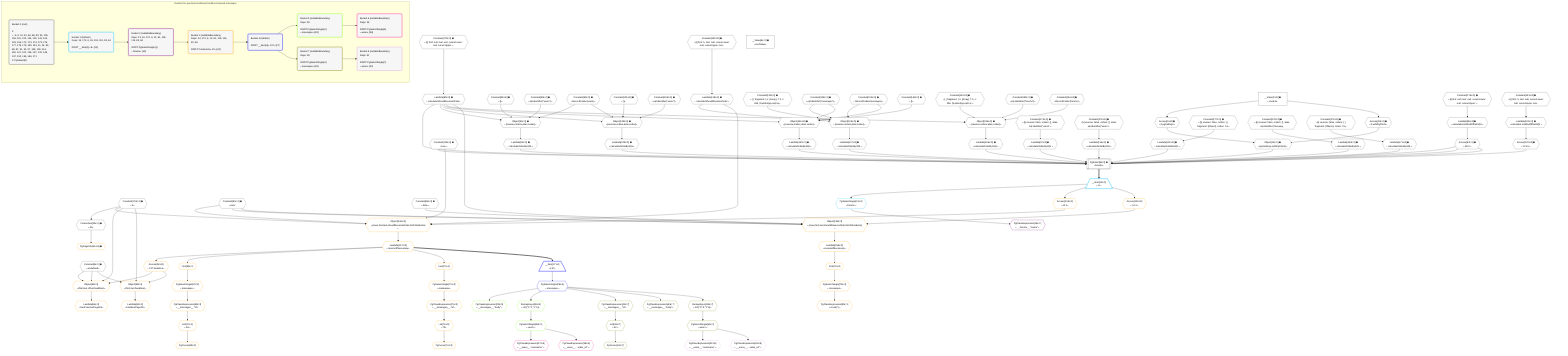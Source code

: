 %%{init: {'themeVariables': { 'fontSize': '12px'}}}%%
graph TD
    classDef path fill:#eee,stroke:#000,color:#000
    classDef plan fill:#fff,stroke-width:1px,color:#000
    classDef itemplan fill:#fff,stroke-width:2px,color:#000
    classDef unbatchedplan fill:#dff,stroke-width:1px,color:#000
    classDef sideeffectplan fill:#fcc,stroke-width:2px,color:#000
    classDef bucket fill:#f6f6f6,color:#000,stroke-width:2px,text-align:left


    %% plan dependencies
    PgSelect8[["PgSelect[8∈0] ➊<br />ᐸforumsᐳ"]]:::plan
    Object11{{"Object[11∈0] ➊<br />ᐸ{pgSettings,withPgClient}ᐳ"}}:::plan
    Constant119{{"Constant[119∈0] ➊<br />ᐸtrueᐳ"}}:::plan
    Access87{{"Access[87∈0] ➊<br />ᐸ86.0ᐳ"}}:::plan
    Lambda92{{"Lambda[92∈0] ➊<br />ᐸcalculateOrderBySQLᐳ"}}:::plan
    Lambda97{{"Lambda[97∈0] ➊<br />ᐸcalculateOrderBySQLᐳ"}}:::plan
    Lambda109{{"Lambda[109∈0] ➊<br />ᐸcalculateOrderBySQLᐳ"}}:::plan
    Lambda114{{"Lambda[114∈0] ➊<br />ᐸcalculateOrderBySQLᐳ"}}:::plan
    Access122{{"Access[122∈0] ➊<br />ᐸ121.0ᐳ"}}:::plan
    Lambda127{{"Lambda[127∈0] ➊<br />ᐸcalculateOrderBySQLᐳ"}}:::plan
    Lambda132{{"Lambda[132∈0] ➊<br />ᐸcalculateOrderBySQLᐳ"}}:::plan
    Lambda147{{"Lambda[147∈0] ➊<br />ᐸcalculateOrderBySQLᐳ"}}:::plan
    Lambda152{{"Lambda[152∈0] ➊<br />ᐸcalculateOrderBySQLᐳ"}}:::plan
    Lambda83{{"Lambda[83∈0] ➊<br />ᐸcalculateShouldReverseOrderᐳ"}}:::plan
    Lambda166{{"Lambda[166∈0] ➊<br />ᐸcalculateOrderBySQLᐳ"}}:::plan
    Lambda171{{"Lambda[171∈0] ➊<br />ᐸcalculateOrderBySQLᐳ"}}:::plan
    Object11 & Constant119 & Access87 & Lambda92 & Lambda97 & Lambda109 & Lambda114 & Access122 & Lambda127 & Lambda132 & Access87 & Lambda147 & Lambda152 & Lambda83 & Access87 & Lambda166 & Lambda171 --> PgSelect8
    Object91{{"Object[91∈0] ➊<br />ᐸ{reverse,orders,alias,codec}ᐳ"}}:::plan
    Constant88{{"Constant[88∈0] ➊<br />ᐸ[]ᐳ"}}:::plan
    Constant89{{"Constant[89∈0] ➊<br />ᐸsql.identifier(”users”)ᐳ"}}:::plan
    Constant90{{"Constant[90∈0] ➊<br />ᐸRecordCodec(users)ᐳ"}}:::plan
    Lambda83 & Constant88 & Constant89 & Constant90 --> Object91
    Object108{{"Object[108∈0] ➊<br />ᐸ{reverse,orders,alias,codec}ᐳ"}}:::plan
    Constant105{{"Constant[105∈0] ➊<br />ᐸ[]ᐳ"}}:::plan
    Constant106{{"Constant[106∈0] ➊<br />ᐸsql.identifier(”users”)ᐳ"}}:::plan
    Lambda83 & Constant105 & Constant106 & Constant90 --> Object108
    Object126{{"Object[126∈0] ➊<br />ᐸ{reverse,orders,alias,codec}ᐳ"}}:::plan
    Lambda118{{"Lambda[118∈0] ➊<br />ᐸcalculateShouldReverseOrderᐳ"}}:::plan
    Constant123{{"Constant[123∈0] ➊<br />ᐸ[ { fragment: { n: [Array], f: 0, c: 266, [Symbol(pg-sql2-tyᐳ"}}:::plan
    Constant124{{"Constant[124∈0] ➊<br />ᐸsql.identifier(”messages”)ᐳ"}}:::plan
    Constant125{{"Constant[125∈0] ➊<br />ᐸRecordCodec(messages)ᐳ"}}:::plan
    Lambda118 & Constant123 & Constant124 & Constant125 --> Object126
    Object146{{"Object[146∈0] ➊<br />ᐸ{reverse,orders,alias,codec}ᐳ"}}:::plan
    Constant143{{"Constant[143∈0] ➊<br />ᐸ[]ᐳ"}}:::plan
    Lambda83 & Constant143 & Constant124 & Constant125 --> Object146
    Object165{{"Object[165∈0] ➊<br />ᐸ{reverse,orders,alias,codec}ᐳ"}}:::plan
    Constant162{{"Constant[162∈0] ➊<br />ᐸ[ { fragment: { n: [Array], f: 0, c: 266, [Symbol(pg-sql2-tyᐳ"}}:::plan
    Constant163{{"Constant[163∈0] ➊<br />ᐸsql.identifier(”forums”)ᐳ"}}:::plan
    Constant164{{"Constant[164∈0] ➊<br />ᐸRecordCodec(forums)ᐳ"}}:::plan
    Lambda83 & Constant162 & Constant163 & Constant164 --> Object165
    Access9{{"Access[9∈0] ➊<br />ᐸ2.pgSettingsᐳ"}}:::plan
    Access10{{"Access[10∈0] ➊<br />ᐸ2.withPgClientᐳ"}}:::plan
    Access9 & Access10 --> Object11
    __Value2["__Value[2∈0] ➊<br />ᐸcontextᐳ"]:::plan
    __Value2 --> Access9
    __Value2 --> Access10
    Connection24{{"Connection[24∈0] ➊<br />ᐸ20ᐳ"}}:::plan
    Constant172{{"Constant[172∈0] ➊<br />ᐸ5ᐳ"}}:::plan
    Constant172 --> Connection24
    Constant173{{"Constant[173∈0] ➊<br />ᐸ§{ first: null, last: null, cursorLower: null, cursorUpper: ᐳ"}}:::plan
    Constant173 --> Lambda83
    Lambda86{{"Lambda[86∈0] ➊<br />ᐸcalculateLimitAndOffsetSQLᐳ"}}:::plan
    Constant174{{"Constant[174∈0] ➊<br />ᐸ§{ first: null, last: null, cursorLower: null, cursorUpper: ᐳ"}}:::plan
    Constant174 --> Lambda86
    Lambda86 --> Access87
    Object91 --> Lambda92
    Constant175{{"Constant[175∈0] ➊<br />ᐸ§{ reverse: false, orders: [], alias: sql.identifier(”users”ᐳ"}}:::plan
    Constant175 --> Lambda97
    Object108 --> Lambda109
    Constant176{{"Constant[176∈0] ➊<br />ᐸ§{ reverse: false, orders: [], alias: sql.identifier(”users”ᐳ"}}:::plan
    Constant176 --> Lambda114
    Constant180{{"Constant[180∈0] ➊<br />ᐸ§{ first: 5, last: null, cursorLower: null, cursorUpper: nulᐳ"}}:::plan
    Constant180 --> Lambda118
    Lambda121{{"Lambda[121∈0] ➊<br />ᐸcalculateLimitAndOffsetSQLᐳ"}}:::plan
    Constant181{{"Constant[181∈0] ➊<br />ᐸ§{ first: 5, last: null, cursorLower: null, cursorUpper: nulᐳ"}}:::plan
    Constant181 --> Lambda121
    Lambda121 --> Access122
    Object126 --> Lambda127
    Constant177{{"Constant[177∈0] ➊<br />ᐸ§{ reverse: false, orders: [ { fragment: [Object], codec: Coᐳ"}}:::plan
    Constant177 --> Lambda132
    Object146 --> Lambda147
    Constant178{{"Constant[178∈0] ➊<br />ᐸ§{ reverse: false, orders: [], alias: sql.identifier(”messagᐳ"}}:::plan
    Constant178 --> Lambda152
    Object165 --> Lambda166
    Constant179{{"Constant[179∈0] ➊<br />ᐸ§{ reverse: false, orders: [ { fragment: [Object], codec: Coᐳ"}}:::plan
    Constant179 --> Lambda171
    __Value4["__Value[4∈0] ➊<br />ᐸrootValueᐳ"]:::plan
    Constant6{{"Constant[6∈0] ➊<br />ᐸundefinedᐳ"}}:::plan
    Constant81{{"Constant[81∈0] ➊<br />ᐸnullᐳ"}}:::plan
    Constant84{{"Constant[84∈0] ➊<br />ᐸfalseᐳ"}}:::plan
    __Item12[/"__Item[12∈1]<br />ᐸ8ᐳ"\]:::itemplan
    PgSelect8 ==> __Item12
    PgSelectSingle13{{"PgSelectSingle[13∈1]<br />ᐸforumsᐳ"}}:::plan
    __Item12 --> PgSelectSingle13
    PgClassExpression14{{"PgClassExpression[14∈2]<br />ᐸ__forums__.”name”ᐳ"}}:::plan
    PgSelectSingle13 --> PgClassExpression14
    Object136{{"Object[136∈3]<br />ᐸ{rows,first,last,shouldReverseOrder,fetchOneExtra}ᐳ"}}:::plan
    Access134{{"Access[134∈3]<br />ᐸ12.1ᐳ"}}:::plan
    Access134 & Constant172 & Constant81 & Lambda118 & Constant119 --> Object136
    Object155{{"Object[155∈3]<br />ᐸ{rows,first,last,shouldReverseOrder,fetchOneExtra}ᐳ"}}:::plan
    Access153{{"Access[153∈3]<br />ᐸ12.2ᐳ"}}:::plan
    Access153 & Constant81 & Constant81 & Lambda83 & Constant84 --> Object155
    Object63{{"Object[63∈3]<br />ᐸ{first,last,offset,hasMore}ᐳ"}}:::plan
    Access58{{"Access[58∈3]<br />ᐸ137.hasMoreᐳ"}}:::plan
    Constant172 & Constant6 & Constant6 & Access58 --> Object63
    Object59{{"Object[59∈3]<br />ᐸ{first,last,hasMore}ᐳ"}}:::plan
    Constant172 & Constant6 & Access58 --> Object59
    PgPageInfo55{{"PgPageInfo[55∈3] ➊"}}:::plan
    Connection24 --> PgPageInfo55
    Lambda137{{"Lambda[137∈3]<br />ᐸreverseIfNecessaryᐳ"}}:::plan
    Lambda137 --> Access58
    Lambda60{{"Lambda[60∈3]<br />ᐸhasNextPageCbᐳ"}}:::plan
    Object59 --> Lambda60
    Lambda64{{"Lambda[64∈3]<br />ᐸhasPreviousPageCbᐳ"}}:::plan
    Object63 --> Lambda64
    First66{{"First[66∈3]"}}:::plan
    Lambda137 --> First66
    PgSelectSingle67{{"PgSelectSingle[67∈3]<br />ᐸmessagesᐳ"}}:::plan
    First66 --> PgSelectSingle67
    PgCursor68{{"PgCursor[68∈3]"}}:::plan
    List70{{"List[70∈3]<br />ᐸ69ᐳ"}}:::plan
    List70 --> PgCursor68
    PgClassExpression69{{"PgClassExpression[69∈3]<br />ᐸ__messages__.”id”ᐳ"}}:::plan
    PgSelectSingle67 --> PgClassExpression69
    PgClassExpression69 --> List70
    Last72{{"Last[72∈3]"}}:::plan
    Lambda137 --> Last72
    PgSelectSingle73{{"PgSelectSingle[73∈3]<br />ᐸmessagesᐳ"}}:::plan
    Last72 --> PgSelectSingle73
    PgCursor74{{"PgCursor[74∈3]"}}:::plan
    List76{{"List[76∈3]<br />ᐸ75ᐳ"}}:::plan
    List76 --> PgCursor74
    PgClassExpression75{{"PgClassExpression[75∈3]<br />ᐸ__messages__.”id”ᐳ"}}:::plan
    PgSelectSingle73 --> PgClassExpression75
    PgClassExpression75 --> List76
    First78{{"First[78∈3]"}}:::plan
    Lambda156{{"Lambda[156∈3]<br />ᐸreverseIfNecessaryᐳ"}}:::plan
    Lambda156 --> First78
    PgSelectSingle79{{"PgSelectSingle[79∈3]<br />ᐸmessagesᐳ"}}:::plan
    First78 --> PgSelectSingle79
    PgClassExpression80{{"PgClassExpression[80∈3]<br />ᐸcount(*)ᐳ"}}:::plan
    PgSelectSingle79 --> PgClassExpression80
    __Item12 --> Access134
    Object136 --> Lambda137
    __Item12 --> Access153
    Object155 --> Lambda156
    __Item27[/"__Item[27∈4]<br />ᐸ137ᐳ"\]:::itemplan
    Lambda137 ==> __Item27
    PgSelectSingle28{{"PgSelectSingle[28∈4]<br />ᐸmessagesᐳ"}}:::plan
    __Item27 --> PgSelectSingle28
    PgClassExpression29{{"PgClassExpression[29∈5]<br />ᐸ__messages__.”body”ᐳ"}}:::plan
    PgSelectSingle28 --> PgClassExpression29
    PgSelectSingle36{{"PgSelectSingle[36∈5]<br />ᐸusersᐳ"}}:::plan
    RemapKeys98{{"RemapKeys[98∈5]<br />ᐸ28:{”0”:1,”1”:2}ᐳ"}}:::plan
    RemapKeys98 --> PgSelectSingle36
    PgSelectSingle28 --> RemapKeys98
    PgClassExpression37{{"PgClassExpression[37∈6]<br />ᐸ__users__.”username”ᐳ"}}:::plan
    PgSelectSingle36 --> PgClassExpression37
    PgClassExpression38{{"PgClassExpression[38∈6]<br />ᐸ__users__....vatar_url”ᐳ"}}:::plan
    PgSelectSingle36 --> PgClassExpression38
    PgCursor41{{"PgCursor[41∈7]"}}:::plan
    List43{{"List[43∈7]<br />ᐸ42ᐳ"}}:::plan
    List43 --> PgCursor41
    PgClassExpression42{{"PgClassExpression[42∈7]<br />ᐸ__messages__.”id”ᐳ"}}:::plan
    PgSelectSingle28 --> PgClassExpression42
    PgClassExpression42 --> List43
    PgClassExpression44{{"PgClassExpression[44∈7]<br />ᐸ__messages__.”body”ᐳ"}}:::plan
    PgSelectSingle28 --> PgClassExpression44
    PgSelectSingle51{{"PgSelectSingle[51∈7]<br />ᐸusersᐳ"}}:::plan
    RemapKeys115{{"RemapKeys[115∈7]<br />ᐸ28:{”0”:4,”1”:5}ᐳ"}}:::plan
    RemapKeys115 --> PgSelectSingle51
    PgSelectSingle28 --> RemapKeys115
    PgClassExpression52{{"PgClassExpression[52∈8]<br />ᐸ__users__.”username”ᐳ"}}:::plan
    PgSelectSingle51 --> PgClassExpression52
    PgClassExpression53{{"PgClassExpression[53∈8]<br />ᐸ__users__....vatar_url”ᐳ"}}:::plan
    PgSelectSingle51 --> PgClassExpression53

    %% define steps

    subgraph "Buckets for queries/conditions/condition-featured-messages"
    Bucket0("Bucket 0 (root)<br /><br />1: <br />ᐳ: 6, 9, 10, 81, 84, 88, 89, 90, 105, 106, 119, 123, 124, 125, 143, 162, 163, 164, 172, 173, 174, 175, 176, 177, 178, 179, 180, 181, 11, 24, 83, 86, 87, 91, 92, 97, 108, 109, 114, 118, 121, 122, 126, 127, 132, 146, 147, 152, 165, 166, 171<br />2: PgSelect[8]"):::bucket
    classDef bucket0 stroke:#696969
    class Bucket0,__Value2,__Value4,Constant6,PgSelect8,Access9,Access10,Object11,Connection24,Constant81,Lambda83,Constant84,Lambda86,Access87,Constant88,Constant89,Constant90,Object91,Lambda92,Lambda97,Constant105,Constant106,Object108,Lambda109,Lambda114,Lambda118,Constant119,Lambda121,Access122,Constant123,Constant124,Constant125,Object126,Lambda127,Lambda132,Constant143,Object146,Lambda147,Lambda152,Constant162,Constant163,Constant164,Object165,Lambda166,Lambda171,Constant172,Constant173,Constant174,Constant175,Constant176,Constant177,Constant178,Constant179,Constant180,Constant181 bucket0
    Bucket1("Bucket 1 (listItem)<br />Deps: 24, 172, 6, 81, 118, 119, 83, 84<br /><br />ROOT __Item{1}ᐸ8ᐳ[12]"):::bucket
    classDef bucket1 stroke:#00bfff
    class Bucket1,__Item12,PgSelectSingle13 bucket1
    Bucket2("Bucket 2 (nullableBoundary)<br />Deps: 13, 24, 172, 6, 12, 81, 118, 119, 83, 84<br /><br />ROOT PgSelectSingle{1}ᐸforumsᐳ[13]"):::bucket
    classDef bucket2 stroke:#7f007f
    class Bucket2,PgClassExpression14 bucket2
    Bucket3("Bucket 3 (nullableBoundary)<br />Deps: 24, 172, 6, 12, 81, 118, 119, 83, 84<br /><br />ROOT Connectionᐸ20ᐳ[24]"):::bucket
    classDef bucket3 stroke:#ffa500
    class Bucket3,PgPageInfo55,Access58,Object59,Lambda60,Object63,Lambda64,First66,PgSelectSingle67,PgCursor68,PgClassExpression69,List70,Last72,PgSelectSingle73,PgCursor74,PgClassExpression75,List76,First78,PgSelectSingle79,PgClassExpression80,Access134,Object136,Lambda137,Access153,Object155,Lambda156 bucket3
    Bucket4("Bucket 4 (listItem)<br /><br />ROOT __Item{4}ᐸ137ᐳ[27]"):::bucket
    classDef bucket4 stroke:#0000ff
    class Bucket4,__Item27,PgSelectSingle28 bucket4
    Bucket5("Bucket 5 (nullableBoundary)<br />Deps: 28<br /><br />ROOT PgSelectSingle{4}ᐸmessagesᐳ[28]"):::bucket
    classDef bucket5 stroke:#7fff00
    class Bucket5,PgClassExpression29,PgSelectSingle36,RemapKeys98 bucket5
    Bucket6("Bucket 6 (nullableBoundary)<br />Deps: 36<br /><br />ROOT PgSelectSingle{5}ᐸusersᐳ[36]"):::bucket
    classDef bucket6 stroke:#ff1493
    class Bucket6,PgClassExpression37,PgClassExpression38 bucket6
    Bucket7("Bucket 7 (nullableBoundary)<br />Deps: 28<br /><br />ROOT PgSelectSingle{4}ᐸmessagesᐳ[28]"):::bucket
    classDef bucket7 stroke:#808000
    class Bucket7,PgCursor41,PgClassExpression42,List43,PgClassExpression44,PgSelectSingle51,RemapKeys115 bucket7
    Bucket8("Bucket 8 (nullableBoundary)<br />Deps: 51<br /><br />ROOT PgSelectSingle{7}ᐸusersᐳ[51]"):::bucket
    classDef bucket8 stroke:#dda0dd
    class Bucket8,PgClassExpression52,PgClassExpression53 bucket8
    Bucket0 --> Bucket1
    Bucket1 --> Bucket2
    Bucket2 --> Bucket3
    Bucket3 --> Bucket4
    Bucket4 --> Bucket5 & Bucket7
    Bucket5 --> Bucket6
    Bucket7 --> Bucket8
    end